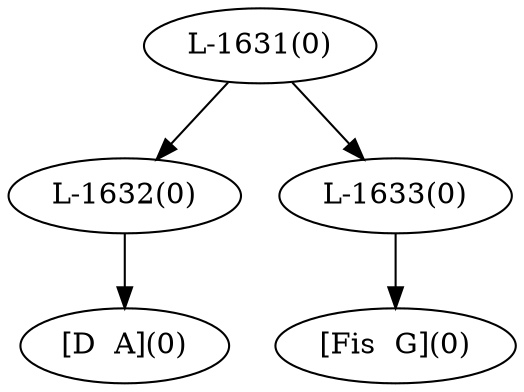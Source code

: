 digraph sample{
"L-1632(0)"->"[D  A](0)"
"L-1633(0)"->"[Fis  G](0)"
"L-1631(0)"->"L-1632(0)"
"L-1631(0)"->"L-1633(0)"
{rank = min; "L-1631(0)"}
{rank = same; "L-1632(0)"; "L-1633(0)";}
{rank = max; "[D  A](0)"; "[Fis  G](0)";}
}